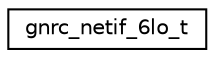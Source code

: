digraph "Graphical Class Hierarchy"
{
 // LATEX_PDF_SIZE
  edge [fontname="Helvetica",fontsize="10",labelfontname="Helvetica",labelfontsize="10"];
  node [fontname="Helvetica",fontsize="10",shape=record];
  rankdir="LR";
  Node0 [label="gnrc_netif_6lo_t",height=0.2,width=0.4,color="black", fillcolor="white", style="filled",URL="$structgnrc__netif__6lo__t.html",tooltip="6Lo component of gnrc_netif_t"];
}
